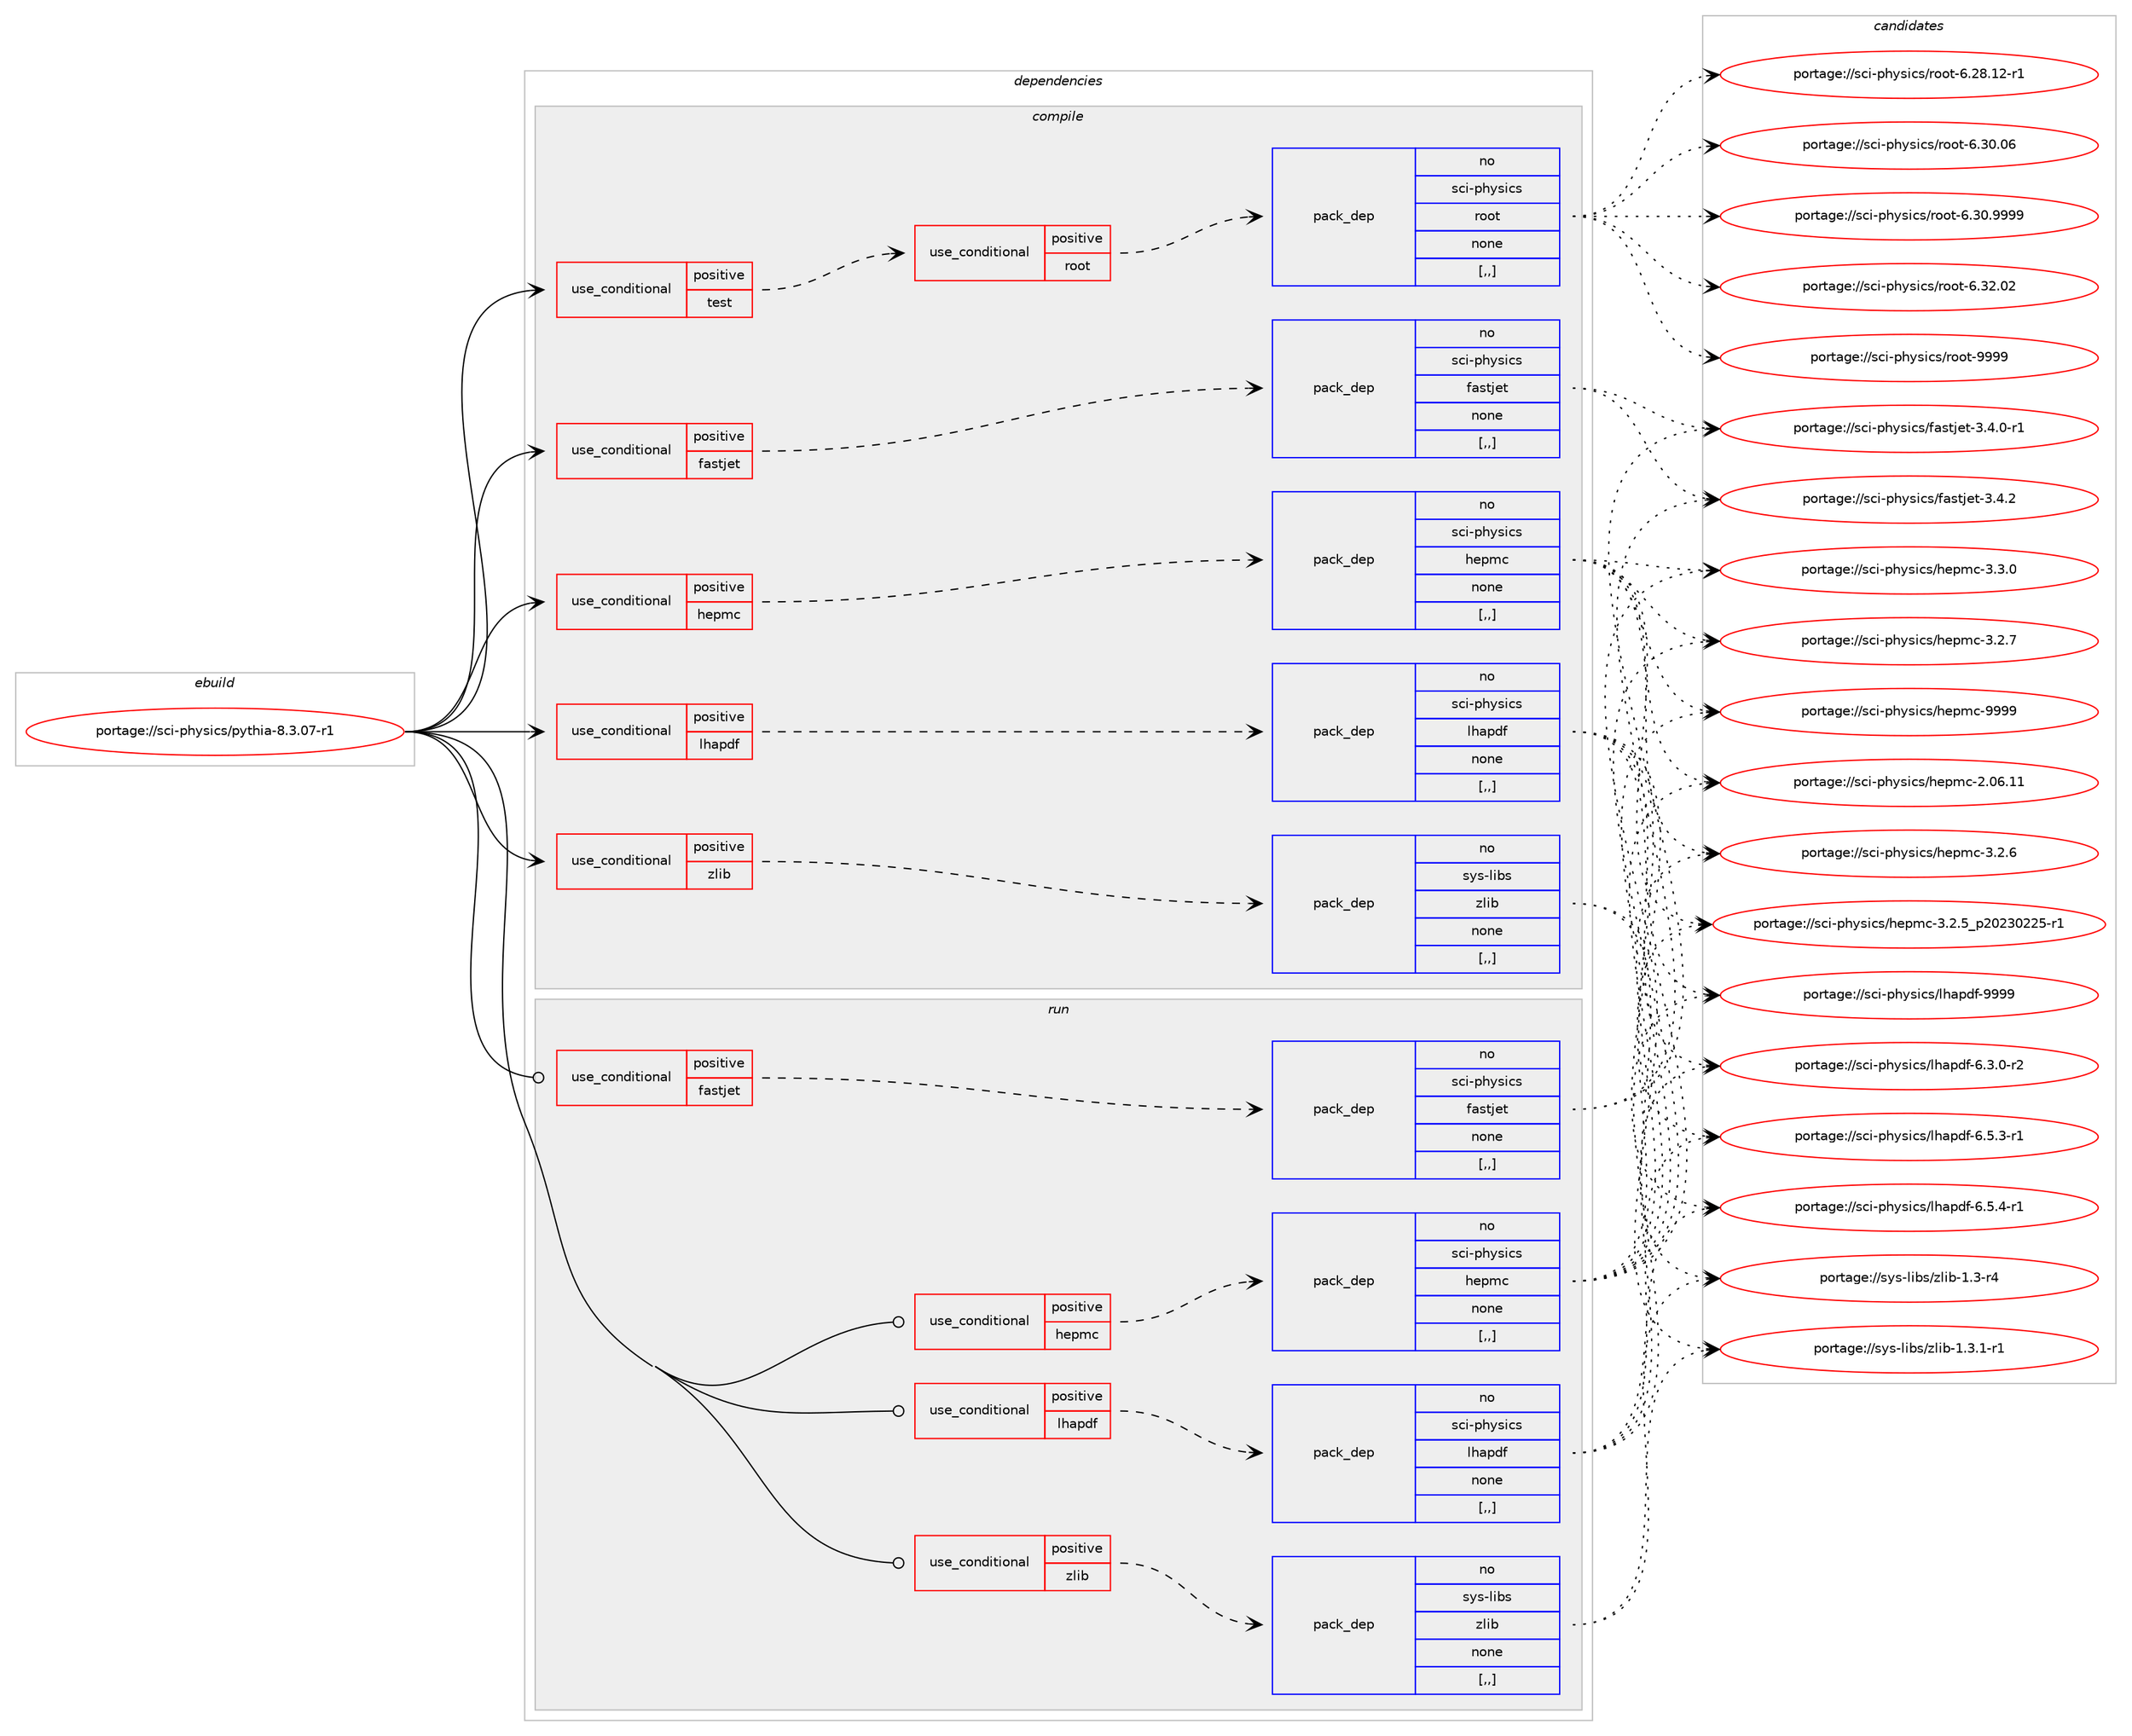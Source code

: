 digraph prolog {

# *************
# Graph options
# *************

newrank=true;
concentrate=true;
compound=true;
graph [rankdir=LR,fontname=Helvetica,fontsize=10,ranksep=1.5];#, ranksep=2.5, nodesep=0.2];
edge  [arrowhead=vee];
node  [fontname=Helvetica,fontsize=10];

# **********
# The ebuild
# **********

subgraph cluster_leftcol {
color=gray;
rank=same;
label=<<i>ebuild</i>>;
id [label="portage://sci-physics/pythia-8.3.07-r1", color=red, width=4, href="../sci-physics/pythia-8.3.07-r1.svg"];
}

# ****************
# The dependencies
# ****************

subgraph cluster_midcol {
color=gray;
label=<<i>dependencies</i>>;
subgraph cluster_compile {
fillcolor="#eeeeee";
style=filled;
label=<<i>compile</i>>;
subgraph cond106404 {
dependency401425 [label=<<TABLE BORDER="0" CELLBORDER="1" CELLSPACING="0" CELLPADDING="4"><TR><TD ROWSPAN="3" CELLPADDING="10">use_conditional</TD></TR><TR><TD>positive</TD></TR><TR><TD>fastjet</TD></TR></TABLE>>, shape=none, color=red];
subgraph pack292187 {
dependency401426 [label=<<TABLE BORDER="0" CELLBORDER="1" CELLSPACING="0" CELLPADDING="4" WIDTH="220"><TR><TD ROWSPAN="6" CELLPADDING="30">pack_dep</TD></TR><TR><TD WIDTH="110">no</TD></TR><TR><TD>sci-physics</TD></TR><TR><TD>fastjet</TD></TR><TR><TD>none</TD></TR><TR><TD>[,,]</TD></TR></TABLE>>, shape=none, color=blue];
}
dependency401425:e -> dependency401426:w [weight=20,style="dashed",arrowhead="vee"];
}
id:e -> dependency401425:w [weight=20,style="solid",arrowhead="vee"];
subgraph cond106405 {
dependency401427 [label=<<TABLE BORDER="0" CELLBORDER="1" CELLSPACING="0" CELLPADDING="4"><TR><TD ROWSPAN="3" CELLPADDING="10">use_conditional</TD></TR><TR><TD>positive</TD></TR><TR><TD>hepmc</TD></TR></TABLE>>, shape=none, color=red];
subgraph pack292188 {
dependency401428 [label=<<TABLE BORDER="0" CELLBORDER="1" CELLSPACING="0" CELLPADDING="4" WIDTH="220"><TR><TD ROWSPAN="6" CELLPADDING="30">pack_dep</TD></TR><TR><TD WIDTH="110">no</TD></TR><TR><TD>sci-physics</TD></TR><TR><TD>hepmc</TD></TR><TR><TD>none</TD></TR><TR><TD>[,,]</TD></TR></TABLE>>, shape=none, color=blue];
}
dependency401427:e -> dependency401428:w [weight=20,style="dashed",arrowhead="vee"];
}
id:e -> dependency401427:w [weight=20,style="solid",arrowhead="vee"];
subgraph cond106406 {
dependency401429 [label=<<TABLE BORDER="0" CELLBORDER="1" CELLSPACING="0" CELLPADDING="4"><TR><TD ROWSPAN="3" CELLPADDING="10">use_conditional</TD></TR><TR><TD>positive</TD></TR><TR><TD>lhapdf</TD></TR></TABLE>>, shape=none, color=red];
subgraph pack292189 {
dependency401430 [label=<<TABLE BORDER="0" CELLBORDER="1" CELLSPACING="0" CELLPADDING="4" WIDTH="220"><TR><TD ROWSPAN="6" CELLPADDING="30">pack_dep</TD></TR><TR><TD WIDTH="110">no</TD></TR><TR><TD>sci-physics</TD></TR><TR><TD>lhapdf</TD></TR><TR><TD>none</TD></TR><TR><TD>[,,]</TD></TR></TABLE>>, shape=none, color=blue];
}
dependency401429:e -> dependency401430:w [weight=20,style="dashed",arrowhead="vee"];
}
id:e -> dependency401429:w [weight=20,style="solid",arrowhead="vee"];
subgraph cond106407 {
dependency401431 [label=<<TABLE BORDER="0" CELLBORDER="1" CELLSPACING="0" CELLPADDING="4"><TR><TD ROWSPAN="3" CELLPADDING="10">use_conditional</TD></TR><TR><TD>positive</TD></TR><TR><TD>test</TD></TR></TABLE>>, shape=none, color=red];
subgraph cond106408 {
dependency401432 [label=<<TABLE BORDER="0" CELLBORDER="1" CELLSPACING="0" CELLPADDING="4"><TR><TD ROWSPAN="3" CELLPADDING="10">use_conditional</TD></TR><TR><TD>positive</TD></TR><TR><TD>root</TD></TR></TABLE>>, shape=none, color=red];
subgraph pack292190 {
dependency401433 [label=<<TABLE BORDER="0" CELLBORDER="1" CELLSPACING="0" CELLPADDING="4" WIDTH="220"><TR><TD ROWSPAN="6" CELLPADDING="30">pack_dep</TD></TR><TR><TD WIDTH="110">no</TD></TR><TR><TD>sci-physics</TD></TR><TR><TD>root</TD></TR><TR><TD>none</TD></TR><TR><TD>[,,]</TD></TR></TABLE>>, shape=none, color=blue];
}
dependency401432:e -> dependency401433:w [weight=20,style="dashed",arrowhead="vee"];
}
dependency401431:e -> dependency401432:w [weight=20,style="dashed",arrowhead="vee"];
}
id:e -> dependency401431:w [weight=20,style="solid",arrowhead="vee"];
subgraph cond106409 {
dependency401434 [label=<<TABLE BORDER="0" CELLBORDER="1" CELLSPACING="0" CELLPADDING="4"><TR><TD ROWSPAN="3" CELLPADDING="10">use_conditional</TD></TR><TR><TD>positive</TD></TR><TR><TD>zlib</TD></TR></TABLE>>, shape=none, color=red];
subgraph pack292191 {
dependency401435 [label=<<TABLE BORDER="0" CELLBORDER="1" CELLSPACING="0" CELLPADDING="4" WIDTH="220"><TR><TD ROWSPAN="6" CELLPADDING="30">pack_dep</TD></TR><TR><TD WIDTH="110">no</TD></TR><TR><TD>sys-libs</TD></TR><TR><TD>zlib</TD></TR><TR><TD>none</TD></TR><TR><TD>[,,]</TD></TR></TABLE>>, shape=none, color=blue];
}
dependency401434:e -> dependency401435:w [weight=20,style="dashed",arrowhead="vee"];
}
id:e -> dependency401434:w [weight=20,style="solid",arrowhead="vee"];
}
subgraph cluster_compileandrun {
fillcolor="#eeeeee";
style=filled;
label=<<i>compile and run</i>>;
}
subgraph cluster_run {
fillcolor="#eeeeee";
style=filled;
label=<<i>run</i>>;
subgraph cond106410 {
dependency401436 [label=<<TABLE BORDER="0" CELLBORDER="1" CELLSPACING="0" CELLPADDING="4"><TR><TD ROWSPAN="3" CELLPADDING="10">use_conditional</TD></TR><TR><TD>positive</TD></TR><TR><TD>fastjet</TD></TR></TABLE>>, shape=none, color=red];
subgraph pack292192 {
dependency401437 [label=<<TABLE BORDER="0" CELLBORDER="1" CELLSPACING="0" CELLPADDING="4" WIDTH="220"><TR><TD ROWSPAN="6" CELLPADDING="30">pack_dep</TD></TR><TR><TD WIDTH="110">no</TD></TR><TR><TD>sci-physics</TD></TR><TR><TD>fastjet</TD></TR><TR><TD>none</TD></TR><TR><TD>[,,]</TD></TR></TABLE>>, shape=none, color=blue];
}
dependency401436:e -> dependency401437:w [weight=20,style="dashed",arrowhead="vee"];
}
id:e -> dependency401436:w [weight=20,style="solid",arrowhead="odot"];
subgraph cond106411 {
dependency401438 [label=<<TABLE BORDER="0" CELLBORDER="1" CELLSPACING="0" CELLPADDING="4"><TR><TD ROWSPAN="3" CELLPADDING="10">use_conditional</TD></TR><TR><TD>positive</TD></TR><TR><TD>hepmc</TD></TR></TABLE>>, shape=none, color=red];
subgraph pack292193 {
dependency401439 [label=<<TABLE BORDER="0" CELLBORDER="1" CELLSPACING="0" CELLPADDING="4" WIDTH="220"><TR><TD ROWSPAN="6" CELLPADDING="30">pack_dep</TD></TR><TR><TD WIDTH="110">no</TD></TR><TR><TD>sci-physics</TD></TR><TR><TD>hepmc</TD></TR><TR><TD>none</TD></TR><TR><TD>[,,]</TD></TR></TABLE>>, shape=none, color=blue];
}
dependency401438:e -> dependency401439:w [weight=20,style="dashed",arrowhead="vee"];
}
id:e -> dependency401438:w [weight=20,style="solid",arrowhead="odot"];
subgraph cond106412 {
dependency401440 [label=<<TABLE BORDER="0" CELLBORDER="1" CELLSPACING="0" CELLPADDING="4"><TR><TD ROWSPAN="3" CELLPADDING="10">use_conditional</TD></TR><TR><TD>positive</TD></TR><TR><TD>lhapdf</TD></TR></TABLE>>, shape=none, color=red];
subgraph pack292194 {
dependency401441 [label=<<TABLE BORDER="0" CELLBORDER="1" CELLSPACING="0" CELLPADDING="4" WIDTH="220"><TR><TD ROWSPAN="6" CELLPADDING="30">pack_dep</TD></TR><TR><TD WIDTH="110">no</TD></TR><TR><TD>sci-physics</TD></TR><TR><TD>lhapdf</TD></TR><TR><TD>none</TD></TR><TR><TD>[,,]</TD></TR></TABLE>>, shape=none, color=blue];
}
dependency401440:e -> dependency401441:w [weight=20,style="dashed",arrowhead="vee"];
}
id:e -> dependency401440:w [weight=20,style="solid",arrowhead="odot"];
subgraph cond106413 {
dependency401442 [label=<<TABLE BORDER="0" CELLBORDER="1" CELLSPACING="0" CELLPADDING="4"><TR><TD ROWSPAN="3" CELLPADDING="10">use_conditional</TD></TR><TR><TD>positive</TD></TR><TR><TD>zlib</TD></TR></TABLE>>, shape=none, color=red];
subgraph pack292195 {
dependency401443 [label=<<TABLE BORDER="0" CELLBORDER="1" CELLSPACING="0" CELLPADDING="4" WIDTH="220"><TR><TD ROWSPAN="6" CELLPADDING="30">pack_dep</TD></TR><TR><TD WIDTH="110">no</TD></TR><TR><TD>sys-libs</TD></TR><TR><TD>zlib</TD></TR><TR><TD>none</TD></TR><TR><TD>[,,]</TD></TR></TABLE>>, shape=none, color=blue];
}
dependency401442:e -> dependency401443:w [weight=20,style="dashed",arrowhead="vee"];
}
id:e -> dependency401442:w [weight=20,style="solid",arrowhead="odot"];
}
}

# **************
# The candidates
# **************

subgraph cluster_choices {
rank=same;
color=gray;
label=<<i>candidates</i>>;

subgraph choice292187 {
color=black;
nodesep=1;
choice11599105451121041211151059911547102971151161061011164551465246484511449 [label="portage://sci-physics/fastjet-3.4.0-r1", color=red, width=4,href="../sci-physics/fastjet-3.4.0-r1.svg"];
choice1159910545112104121115105991154710297115116106101116455146524650 [label="portage://sci-physics/fastjet-3.4.2", color=red, width=4,href="../sci-physics/fastjet-3.4.2.svg"];
dependency401426:e -> choice11599105451121041211151059911547102971151161061011164551465246484511449:w [style=dotted,weight="100"];
dependency401426:e -> choice1159910545112104121115105991154710297115116106101116455146524650:w [style=dotted,weight="100"];
}
subgraph choice292188 {
color=black;
nodesep=1;
choice11599105451121041211151059911547104101112109994550464854464949 [label="portage://sci-physics/hepmc-2.06.11", color=red, width=4,href="../sci-physics/hepmc-2.06.11.svg"];
choice11599105451121041211151059911547104101112109994551465046539511250485051485050534511449 [label="portage://sci-physics/hepmc-3.2.5_p20230225-r1", color=red, width=4,href="../sci-physics/hepmc-3.2.5_p20230225-r1.svg"];
choice1159910545112104121115105991154710410111210999455146504654 [label="portage://sci-physics/hepmc-3.2.6", color=red, width=4,href="../sci-physics/hepmc-3.2.6.svg"];
choice1159910545112104121115105991154710410111210999455146504655 [label="portage://sci-physics/hepmc-3.2.7", color=red, width=4,href="../sci-physics/hepmc-3.2.7.svg"];
choice1159910545112104121115105991154710410111210999455146514648 [label="portage://sci-physics/hepmc-3.3.0", color=red, width=4,href="../sci-physics/hepmc-3.3.0.svg"];
choice11599105451121041211151059911547104101112109994557575757 [label="portage://sci-physics/hepmc-9999", color=red, width=4,href="../sci-physics/hepmc-9999.svg"];
dependency401428:e -> choice11599105451121041211151059911547104101112109994550464854464949:w [style=dotted,weight="100"];
dependency401428:e -> choice11599105451121041211151059911547104101112109994551465046539511250485051485050534511449:w [style=dotted,weight="100"];
dependency401428:e -> choice1159910545112104121115105991154710410111210999455146504654:w [style=dotted,weight="100"];
dependency401428:e -> choice1159910545112104121115105991154710410111210999455146504655:w [style=dotted,weight="100"];
dependency401428:e -> choice1159910545112104121115105991154710410111210999455146514648:w [style=dotted,weight="100"];
dependency401428:e -> choice11599105451121041211151059911547104101112109994557575757:w [style=dotted,weight="100"];
}
subgraph choice292189 {
color=black;
nodesep=1;
choice11599105451121041211151059911547108104971121001024554465146484511450 [label="portage://sci-physics/lhapdf-6.3.0-r2", color=red, width=4,href="../sci-physics/lhapdf-6.3.0-r2.svg"];
choice11599105451121041211151059911547108104971121001024554465346514511449 [label="portage://sci-physics/lhapdf-6.5.3-r1", color=red, width=4,href="../sci-physics/lhapdf-6.5.3-r1.svg"];
choice11599105451121041211151059911547108104971121001024554465346524511449 [label="portage://sci-physics/lhapdf-6.5.4-r1", color=red, width=4,href="../sci-physics/lhapdf-6.5.4-r1.svg"];
choice11599105451121041211151059911547108104971121001024557575757 [label="portage://sci-physics/lhapdf-9999", color=red, width=4,href="../sci-physics/lhapdf-9999.svg"];
dependency401430:e -> choice11599105451121041211151059911547108104971121001024554465146484511450:w [style=dotted,weight="100"];
dependency401430:e -> choice11599105451121041211151059911547108104971121001024554465346514511449:w [style=dotted,weight="100"];
dependency401430:e -> choice11599105451121041211151059911547108104971121001024554465346524511449:w [style=dotted,weight="100"];
dependency401430:e -> choice11599105451121041211151059911547108104971121001024557575757:w [style=dotted,weight="100"];
}
subgraph choice292190 {
color=black;
nodesep=1;
choice1159910545112104121115105991154711411111111645544650564649504511449 [label="portage://sci-physics/root-6.28.12-r1", color=red, width=4,href="../sci-physics/root-6.28.12-r1.svg"];
choice115991054511210412111510599115471141111111164554465148464854 [label="portage://sci-physics/root-6.30.06", color=red, width=4,href="../sci-physics/root-6.30.06.svg"];
choice1159910545112104121115105991154711411111111645544651484657575757 [label="portage://sci-physics/root-6.30.9999", color=red, width=4,href="../sci-physics/root-6.30.9999.svg"];
choice115991054511210412111510599115471141111111164554465150464850 [label="portage://sci-physics/root-6.32.02", color=red, width=4,href="../sci-physics/root-6.32.02.svg"];
choice115991054511210412111510599115471141111111164557575757 [label="portage://sci-physics/root-9999", color=red, width=4,href="../sci-physics/root-9999.svg"];
dependency401433:e -> choice1159910545112104121115105991154711411111111645544650564649504511449:w [style=dotted,weight="100"];
dependency401433:e -> choice115991054511210412111510599115471141111111164554465148464854:w [style=dotted,weight="100"];
dependency401433:e -> choice1159910545112104121115105991154711411111111645544651484657575757:w [style=dotted,weight="100"];
dependency401433:e -> choice115991054511210412111510599115471141111111164554465150464850:w [style=dotted,weight="100"];
dependency401433:e -> choice115991054511210412111510599115471141111111164557575757:w [style=dotted,weight="100"];
}
subgraph choice292191 {
color=black;
nodesep=1;
choice11512111545108105981154712210810598454946514511452 [label="portage://sys-libs/zlib-1.3-r4", color=red, width=4,href="../sys-libs/zlib-1.3-r4.svg"];
choice115121115451081059811547122108105984549465146494511449 [label="portage://sys-libs/zlib-1.3.1-r1", color=red, width=4,href="../sys-libs/zlib-1.3.1-r1.svg"];
dependency401435:e -> choice11512111545108105981154712210810598454946514511452:w [style=dotted,weight="100"];
dependency401435:e -> choice115121115451081059811547122108105984549465146494511449:w [style=dotted,weight="100"];
}
subgraph choice292192 {
color=black;
nodesep=1;
choice11599105451121041211151059911547102971151161061011164551465246484511449 [label="portage://sci-physics/fastjet-3.4.0-r1", color=red, width=4,href="../sci-physics/fastjet-3.4.0-r1.svg"];
choice1159910545112104121115105991154710297115116106101116455146524650 [label="portage://sci-physics/fastjet-3.4.2", color=red, width=4,href="../sci-physics/fastjet-3.4.2.svg"];
dependency401437:e -> choice11599105451121041211151059911547102971151161061011164551465246484511449:w [style=dotted,weight="100"];
dependency401437:e -> choice1159910545112104121115105991154710297115116106101116455146524650:w [style=dotted,weight="100"];
}
subgraph choice292193 {
color=black;
nodesep=1;
choice11599105451121041211151059911547104101112109994550464854464949 [label="portage://sci-physics/hepmc-2.06.11", color=red, width=4,href="../sci-physics/hepmc-2.06.11.svg"];
choice11599105451121041211151059911547104101112109994551465046539511250485051485050534511449 [label="portage://sci-physics/hepmc-3.2.5_p20230225-r1", color=red, width=4,href="../sci-physics/hepmc-3.2.5_p20230225-r1.svg"];
choice1159910545112104121115105991154710410111210999455146504654 [label="portage://sci-physics/hepmc-3.2.6", color=red, width=4,href="../sci-physics/hepmc-3.2.6.svg"];
choice1159910545112104121115105991154710410111210999455146504655 [label="portage://sci-physics/hepmc-3.2.7", color=red, width=4,href="../sci-physics/hepmc-3.2.7.svg"];
choice1159910545112104121115105991154710410111210999455146514648 [label="portage://sci-physics/hepmc-3.3.0", color=red, width=4,href="../sci-physics/hepmc-3.3.0.svg"];
choice11599105451121041211151059911547104101112109994557575757 [label="portage://sci-physics/hepmc-9999", color=red, width=4,href="../sci-physics/hepmc-9999.svg"];
dependency401439:e -> choice11599105451121041211151059911547104101112109994550464854464949:w [style=dotted,weight="100"];
dependency401439:e -> choice11599105451121041211151059911547104101112109994551465046539511250485051485050534511449:w [style=dotted,weight="100"];
dependency401439:e -> choice1159910545112104121115105991154710410111210999455146504654:w [style=dotted,weight="100"];
dependency401439:e -> choice1159910545112104121115105991154710410111210999455146504655:w [style=dotted,weight="100"];
dependency401439:e -> choice1159910545112104121115105991154710410111210999455146514648:w [style=dotted,weight="100"];
dependency401439:e -> choice11599105451121041211151059911547104101112109994557575757:w [style=dotted,weight="100"];
}
subgraph choice292194 {
color=black;
nodesep=1;
choice11599105451121041211151059911547108104971121001024554465146484511450 [label="portage://sci-physics/lhapdf-6.3.0-r2", color=red, width=4,href="../sci-physics/lhapdf-6.3.0-r2.svg"];
choice11599105451121041211151059911547108104971121001024554465346514511449 [label="portage://sci-physics/lhapdf-6.5.3-r1", color=red, width=4,href="../sci-physics/lhapdf-6.5.3-r1.svg"];
choice11599105451121041211151059911547108104971121001024554465346524511449 [label="portage://sci-physics/lhapdf-6.5.4-r1", color=red, width=4,href="../sci-physics/lhapdf-6.5.4-r1.svg"];
choice11599105451121041211151059911547108104971121001024557575757 [label="portage://sci-physics/lhapdf-9999", color=red, width=4,href="../sci-physics/lhapdf-9999.svg"];
dependency401441:e -> choice11599105451121041211151059911547108104971121001024554465146484511450:w [style=dotted,weight="100"];
dependency401441:e -> choice11599105451121041211151059911547108104971121001024554465346514511449:w [style=dotted,weight="100"];
dependency401441:e -> choice11599105451121041211151059911547108104971121001024554465346524511449:w [style=dotted,weight="100"];
dependency401441:e -> choice11599105451121041211151059911547108104971121001024557575757:w [style=dotted,weight="100"];
}
subgraph choice292195 {
color=black;
nodesep=1;
choice11512111545108105981154712210810598454946514511452 [label="portage://sys-libs/zlib-1.3-r4", color=red, width=4,href="../sys-libs/zlib-1.3-r4.svg"];
choice115121115451081059811547122108105984549465146494511449 [label="portage://sys-libs/zlib-1.3.1-r1", color=red, width=4,href="../sys-libs/zlib-1.3.1-r1.svg"];
dependency401443:e -> choice11512111545108105981154712210810598454946514511452:w [style=dotted,weight="100"];
dependency401443:e -> choice115121115451081059811547122108105984549465146494511449:w [style=dotted,weight="100"];
}
}

}
